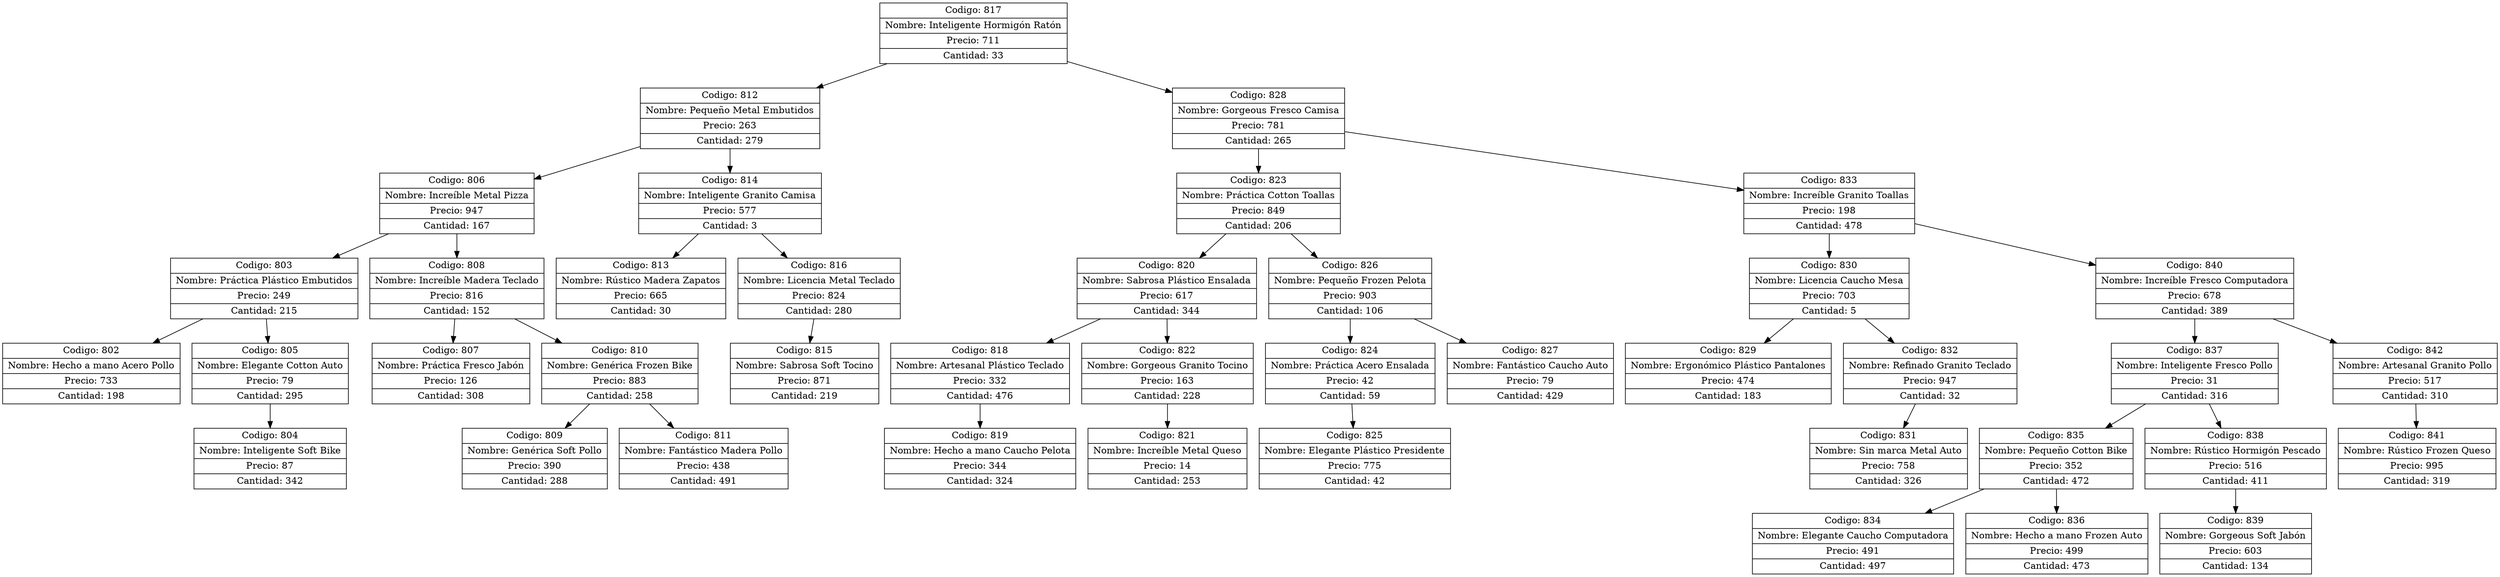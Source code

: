 digraph G{
node[shape="box" shape="record"]
nodo817[label="{ Codigo: 817 | Nombre: Inteligente Hormigón Ratón | Precio: 711 | Cantidad: 33}"];
nodo812[label="{ Codigo: 812 | Nombre: Pequeño Metal Embutidos | Precio: 263 | Cantidad: 279}"];
nodo806[label="{ Codigo: 806 | Nombre: Increíble Metal Pizza | Precio: 947 | Cantidad: 167}"];
nodo803[label="{ Codigo: 803 | Nombre: Práctica Plástico Embutidos | Precio: 249 | Cantidad: 215}"];
nodo802[label="{ Codigo: 802 | Nombre: Hecho a mano Acero Pollo | Precio: 733 | Cantidad: 198}"];
nodo803->nodo802;
nodo805[label="{ Codigo: 805 | Nombre: Elegante Cotton Auto | Precio: 79 | Cantidad: 295}"];
nodo804[label="{ Codigo: 804 | Nombre: Inteligente Soft Bike | Precio: 87 | Cantidad: 342}"];
nodo805->nodo804;
nodo803->nodo805;
nodo806->nodo803;
nodo808[label="{ Codigo: 808 | Nombre: Increíble Madera Teclado | Precio: 816 | Cantidad: 152}"];
nodo807[label="{ Codigo: 807 | Nombre: Práctica Fresco Jabón | Precio: 126 | Cantidad: 308}"];
nodo808->nodo807;
nodo810[label="{ Codigo: 810 | Nombre: Genérica Frozen Bike | Precio: 883 | Cantidad: 258}"];
nodo809[label="{ Codigo: 809 | Nombre: Genérica Soft Pollo | Precio: 390 | Cantidad: 288}"];
nodo810->nodo809;
nodo811[label="{ Codigo: 811 | Nombre: Fantástico Madera Pollo | Precio: 438 | Cantidad: 491}"];
nodo810->nodo811;
nodo808->nodo810;
nodo806->nodo808;
nodo812->nodo806;
nodo814[label="{ Codigo: 814 | Nombre: Inteligente Granito Camisa | Precio: 577 | Cantidad: 3}"];
nodo813[label="{ Codigo: 813 | Nombre: Rústico Madera Zapatos | Precio: 665 | Cantidad: 30}"];
nodo814->nodo813;
nodo816[label="{ Codigo: 816 | Nombre: Licencia Metal Teclado | Precio: 824 | Cantidad: 280}"];
nodo815[label="{ Codigo: 815 | Nombre: Sabrosa Soft Tocino | Precio: 871 | Cantidad: 219}"];
nodo816->nodo815;
nodo814->nodo816;
nodo812->nodo814;
nodo817->nodo812;
nodo828[label="{ Codigo: 828 | Nombre: Gorgeous Fresco Camisa | Precio: 781 | Cantidad: 265}"];
nodo823[label="{ Codigo: 823 | Nombre: Práctica Cotton Toallas | Precio: 849 | Cantidad: 206}"];
nodo820[label="{ Codigo: 820 | Nombre: Sabrosa Plástico Ensalada | Precio: 617 | Cantidad: 344}"];
nodo818[label="{ Codigo: 818 | Nombre: Artesanal Plástico Teclado | Precio: 332 | Cantidad: 476}"];
nodo819[label="{ Codigo: 819 | Nombre: Hecho a mano Caucho Pelota | Precio: 344 | Cantidad: 324}"];
nodo818->nodo819;
nodo820->nodo818;
nodo822[label="{ Codigo: 822 | Nombre: Gorgeous Granito Tocino | Precio: 163 | Cantidad: 228}"];
nodo821[label="{ Codigo: 821 | Nombre: Increíble Metal Queso | Precio: 14 | Cantidad: 253}"];
nodo822->nodo821;
nodo820->nodo822;
nodo823->nodo820;
nodo826[label="{ Codigo: 826 | Nombre: Pequeño Frozen Pelota | Precio: 903 | Cantidad: 106}"];
nodo824[label="{ Codigo: 824 | Nombre: Práctica Acero Ensalada | Precio: 42 | Cantidad: 59}"];
nodo825[label="{ Codigo: 825 | Nombre: Elegante Plástico Presidente | Precio: 775 | Cantidad: 42}"];
nodo824->nodo825;
nodo826->nodo824;
nodo827[label="{ Codigo: 827 | Nombre: Fantástico Caucho Auto | Precio: 79 | Cantidad: 429}"];
nodo826->nodo827;
nodo823->nodo826;
nodo828->nodo823;
nodo833[label="{ Codigo: 833 | Nombre: Increíble Granito Toallas | Precio: 198 | Cantidad: 478}"];
nodo830[label="{ Codigo: 830 | Nombre: Licencia Caucho Mesa | Precio: 703 | Cantidad: 5}"];
nodo829[label="{ Codigo: 829 | Nombre: Ergonómico Plástico Pantalones | Precio: 474 | Cantidad: 183}"];
nodo830->nodo829;
nodo832[label="{ Codigo: 832 | Nombre: Refinado Granito Teclado | Precio: 947 | Cantidad: 32}"];
nodo831[label="{ Codigo: 831 | Nombre: Sin marca Metal Auto | Precio: 758 | Cantidad: 326}"];
nodo832->nodo831;
nodo830->nodo832;
nodo833->nodo830;
nodo840[label="{ Codigo: 840 | Nombre: Increíble Fresco Computadora | Precio: 678 | Cantidad: 389}"];
nodo837[label="{ Codigo: 837 | Nombre: Inteligente Fresco Pollo | Precio: 31 | Cantidad: 316}"];
nodo835[label="{ Codigo: 835 | Nombre: Pequeño Cotton Bike | Precio: 352 | Cantidad: 472}"];
nodo834[label="{ Codigo: 834 | Nombre: Elegante Caucho Computadora | Precio: 491 | Cantidad: 497}"];
nodo835->nodo834;
nodo836[label="{ Codigo: 836 | Nombre: Hecho a mano Frozen Auto | Precio: 499 | Cantidad: 473}"];
nodo835->nodo836;
nodo837->nodo835;
nodo838[label="{ Codigo: 838 | Nombre: Rústico Hormigón Pescado | Precio: 516 | Cantidad: 411}"];
nodo839[label="{ Codigo: 839 | Nombre: Gorgeous Soft Jabón | Precio: 603 | Cantidad: 134}"];
nodo838->nodo839;
nodo837->nodo838;
nodo840->nodo837;
nodo842[label="{ Codigo: 842 | Nombre: Artesanal Granito Pollo | Precio: 517 | Cantidad: 310}"];
nodo841[label="{ Codigo: 841 | Nombre: Rústico Frozen Queso | Precio: 995 | Cantidad: 319}"];
nodo842->nodo841;
nodo840->nodo842;
nodo833->nodo840;
nodo828->nodo833;
nodo817->nodo828;
}
